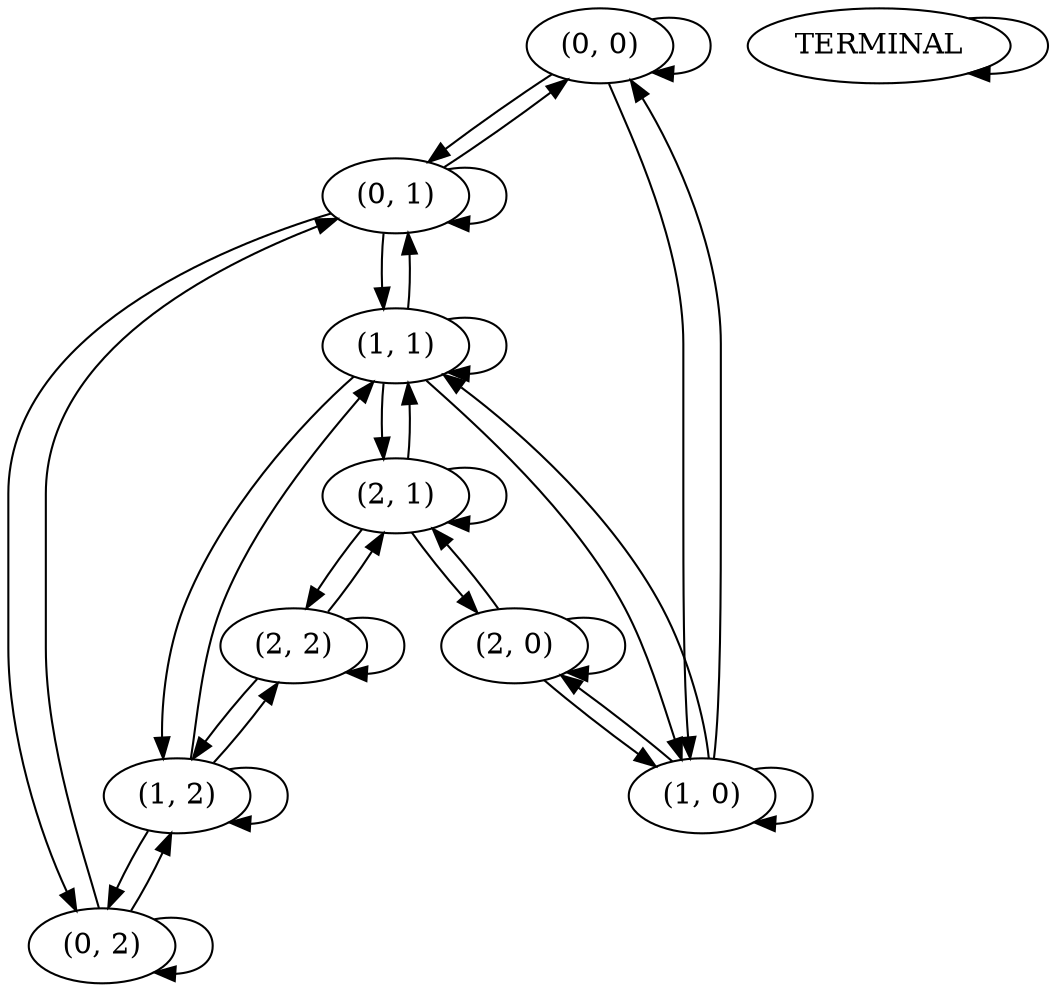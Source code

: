 digraph "3x3 gridworld with self-loops" {
"(0, 0)";
"(0, 1)";
"(1, 0)";
"(0, 2)";
"(1, 1)";
"(2, 0)";
"(1, 2)";
"(2, 1)";
"(2, 2)";
TERMINAL;
"(0, 0)" -> "(0, 1)";
"(0, 0)" -> "(1, 0)";
"(0, 0)" -> "(0, 0)";
"(0, 1)" -> "(0, 0)";
"(0, 1)" -> "(0, 2)";
"(0, 1)" -> "(1, 1)";
"(0, 1)" -> "(0, 1)";
"(1, 0)" -> "(0, 0)";
"(1, 0)" -> "(1, 1)";
"(1, 0)" -> "(2, 0)";
"(1, 0)" -> "(1, 0)";
"(0, 2)" -> "(0, 1)";
"(0, 2)" -> "(1, 2)";
"(0, 2)" -> "(0, 2)";
"(1, 1)" -> "(0, 1)";
"(1, 1)" -> "(1, 0)";
"(1, 1)" -> "(1, 2)";
"(1, 1)" -> "(2, 1)";
"(1, 1)" -> "(1, 1)";
"(2, 0)" -> "(1, 0)";
"(2, 0)" -> "(2, 1)";
"(2, 0)" -> "(2, 0)";
"(1, 2)" -> "(0, 2)";
"(1, 2)" -> "(1, 1)";
"(1, 2)" -> "(2, 2)";
"(1, 2)" -> "(1, 2)";
"(2, 1)" -> "(1, 1)";
"(2, 1)" -> "(2, 0)";
"(2, 1)" -> "(2, 2)";
"(2, 1)" -> "(2, 1)";
"(2, 2)" -> "(1, 2)";
"(2, 2)" -> "(2, 1)";
"(2, 2)" -> "(2, 2)";
TERMINAL -> TERMINAL;
}
